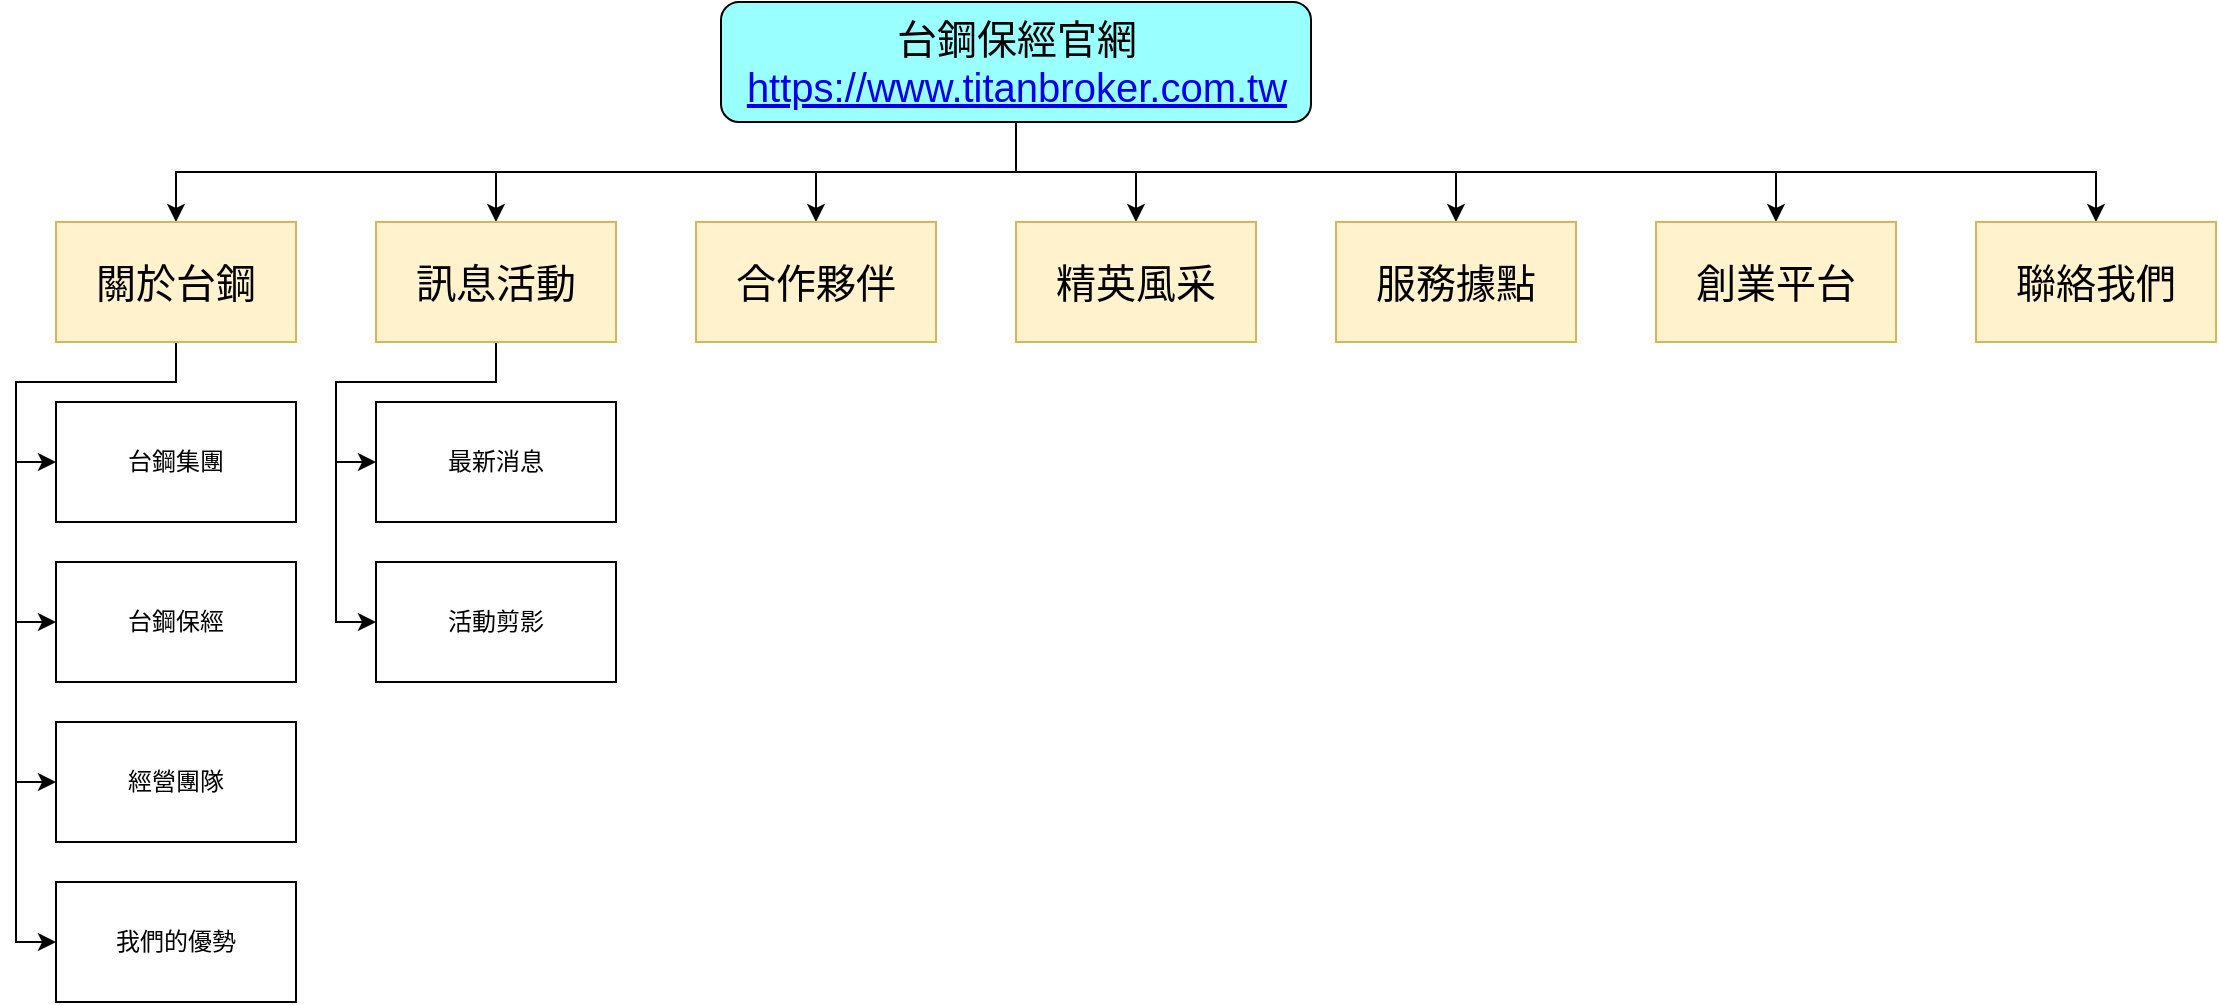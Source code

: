<mxfile version="27.1.4">
  <diagram name="第 1 页" id="C8H-OHthSWqjimW2i6oQ">
    <mxGraphModel dx="1426" dy="769" grid="1" gridSize="10" guides="1" tooltips="1" connect="1" arrows="1" fold="1" page="1" pageScale="1" pageWidth="827" pageHeight="1169" math="0" shadow="0">
      <root>
        <mxCell id="0" />
        <mxCell id="1" parent="0" />
        <mxCell id="JXfTcJA5Z0AWwcj5OocR-9" style="edgeStyle=orthogonalEdgeStyle;rounded=0;orthogonalLoop=1;jettySize=auto;html=1;exitX=0.5;exitY=1;exitDx=0;exitDy=0;entryX=0.5;entryY=0;entryDx=0;entryDy=0;fontSize=20;" edge="1" parent="1" source="JXfTcJA5Z0AWwcj5OocR-1" target="JXfTcJA5Z0AWwcj5OocR-2">
          <mxGeometry relative="1" as="geometry" />
        </mxCell>
        <mxCell id="JXfTcJA5Z0AWwcj5OocR-10" style="edgeStyle=orthogonalEdgeStyle;rounded=0;orthogonalLoop=1;jettySize=auto;html=1;exitX=0.5;exitY=1;exitDx=0;exitDy=0;entryX=0.5;entryY=0;entryDx=0;entryDy=0;fontSize=20;" edge="1" parent="1" source="JXfTcJA5Z0AWwcj5OocR-1" target="JXfTcJA5Z0AWwcj5OocR-3">
          <mxGeometry relative="1" as="geometry" />
        </mxCell>
        <mxCell id="JXfTcJA5Z0AWwcj5OocR-11" style="edgeStyle=orthogonalEdgeStyle;rounded=0;orthogonalLoop=1;jettySize=auto;html=1;exitX=0.5;exitY=1;exitDx=0;exitDy=0;fontSize=20;" edge="1" parent="1" source="JXfTcJA5Z0AWwcj5OocR-1" target="JXfTcJA5Z0AWwcj5OocR-4">
          <mxGeometry relative="1" as="geometry" />
        </mxCell>
        <mxCell id="JXfTcJA5Z0AWwcj5OocR-12" style="edgeStyle=orthogonalEdgeStyle;rounded=0;orthogonalLoop=1;jettySize=auto;html=1;exitX=0.5;exitY=1;exitDx=0;exitDy=0;fontSize=20;" edge="1" parent="1" source="JXfTcJA5Z0AWwcj5OocR-1" target="JXfTcJA5Z0AWwcj5OocR-8">
          <mxGeometry relative="1" as="geometry" />
        </mxCell>
        <mxCell id="JXfTcJA5Z0AWwcj5OocR-13" style="edgeStyle=orthogonalEdgeStyle;rounded=0;orthogonalLoop=1;jettySize=auto;html=1;exitX=0.5;exitY=1;exitDx=0;exitDy=0;entryX=0.5;entryY=0;entryDx=0;entryDy=0;fontSize=20;" edge="1" parent="1" source="JXfTcJA5Z0AWwcj5OocR-1" target="JXfTcJA5Z0AWwcj5OocR-7">
          <mxGeometry relative="1" as="geometry" />
        </mxCell>
        <mxCell id="JXfTcJA5Z0AWwcj5OocR-14" style="edgeStyle=orthogonalEdgeStyle;rounded=0;orthogonalLoop=1;jettySize=auto;html=1;exitX=0.5;exitY=1;exitDx=0;exitDy=0;fontSize=20;" edge="1" parent="1" source="JXfTcJA5Z0AWwcj5OocR-1" target="JXfTcJA5Z0AWwcj5OocR-6">
          <mxGeometry relative="1" as="geometry" />
        </mxCell>
        <mxCell id="JXfTcJA5Z0AWwcj5OocR-15" style="edgeStyle=orthogonalEdgeStyle;rounded=0;orthogonalLoop=1;jettySize=auto;html=1;exitX=0.5;exitY=1;exitDx=0;exitDy=0;fontSize=17;" edge="1" parent="1" source="JXfTcJA5Z0AWwcj5OocR-1" target="JXfTcJA5Z0AWwcj5OocR-5">
          <mxGeometry relative="1" as="geometry" />
        </mxCell>
        <mxCell id="JXfTcJA5Z0AWwcj5OocR-1" value="&lt;div&gt;台鋼保經官網&lt;a href=&quot;https://www.titanbroker.com.tw/&quot;&gt;https://www.titanbroker.com.tw&lt;/a&gt;&lt;br&gt;&lt;/div&gt;" style="rounded=1;whiteSpace=wrap;html=1;fillColor=#99FFFF;fontSize=20;" vertex="1" parent="1">
          <mxGeometry x="372.5" y="30" width="295" height="60" as="geometry" />
        </mxCell>
        <mxCell id="JXfTcJA5Z0AWwcj5OocR-22" style="edgeStyle=orthogonalEdgeStyle;rounded=0;orthogonalLoop=1;jettySize=auto;html=1;exitX=0.5;exitY=1;exitDx=0;exitDy=0;entryX=0;entryY=0.5;entryDx=0;entryDy=0;" edge="1" parent="1" source="JXfTcJA5Z0AWwcj5OocR-2" target="JXfTcJA5Z0AWwcj5OocR-16">
          <mxGeometry relative="1" as="geometry" />
        </mxCell>
        <mxCell id="JXfTcJA5Z0AWwcj5OocR-23" style="edgeStyle=orthogonalEdgeStyle;rounded=0;orthogonalLoop=1;jettySize=auto;html=1;exitX=0.5;exitY=1;exitDx=0;exitDy=0;entryX=0;entryY=0.5;entryDx=0;entryDy=0;" edge="1" parent="1" source="JXfTcJA5Z0AWwcj5OocR-2" target="JXfTcJA5Z0AWwcj5OocR-17">
          <mxGeometry relative="1" as="geometry">
            <Array as="points">
              <mxPoint x="100" y="220" />
              <mxPoint x="20" y="220" />
              <mxPoint x="20" y="340" />
            </Array>
          </mxGeometry>
        </mxCell>
        <mxCell id="JXfTcJA5Z0AWwcj5OocR-24" style="edgeStyle=orthogonalEdgeStyle;rounded=0;orthogonalLoop=1;jettySize=auto;html=1;exitX=0.5;exitY=1;exitDx=0;exitDy=0;entryX=0;entryY=0.5;entryDx=0;entryDy=0;" edge="1" parent="1" source="JXfTcJA5Z0AWwcj5OocR-2" target="JXfTcJA5Z0AWwcj5OocR-18">
          <mxGeometry relative="1" as="geometry">
            <Array as="points">
              <mxPoint x="100" y="220" />
              <mxPoint x="20" y="220" />
              <mxPoint x="20" y="420" />
            </Array>
          </mxGeometry>
        </mxCell>
        <mxCell id="JXfTcJA5Z0AWwcj5OocR-25" style="edgeStyle=orthogonalEdgeStyle;rounded=0;orthogonalLoop=1;jettySize=auto;html=1;exitX=0.5;exitY=1;exitDx=0;exitDy=0;entryX=0;entryY=0.5;entryDx=0;entryDy=0;" edge="1" parent="1" source="JXfTcJA5Z0AWwcj5OocR-2" target="JXfTcJA5Z0AWwcj5OocR-19">
          <mxGeometry relative="1" as="geometry">
            <Array as="points">
              <mxPoint x="100" y="220" />
              <mxPoint x="20" y="220" />
              <mxPoint x="20" y="500" />
            </Array>
          </mxGeometry>
        </mxCell>
        <mxCell id="JXfTcJA5Z0AWwcj5OocR-2" value="關於台鋼" style="rounded=0;whiteSpace=wrap;html=1;fillColor=#fff2cc;strokeColor=#d6b656;fontSize=20;" vertex="1" parent="1">
          <mxGeometry x="40" y="140" width="120" height="60" as="geometry" />
        </mxCell>
        <mxCell id="JXfTcJA5Z0AWwcj5OocR-27" style="edgeStyle=orthogonalEdgeStyle;rounded=0;orthogonalLoop=1;jettySize=auto;html=1;exitX=0.5;exitY=1;exitDx=0;exitDy=0;entryX=0;entryY=0.5;entryDx=0;entryDy=0;" edge="1" parent="1" source="JXfTcJA5Z0AWwcj5OocR-3" target="JXfTcJA5Z0AWwcj5OocR-20">
          <mxGeometry relative="1" as="geometry" />
        </mxCell>
        <mxCell id="JXfTcJA5Z0AWwcj5OocR-28" style="edgeStyle=orthogonalEdgeStyle;rounded=0;orthogonalLoop=1;jettySize=auto;html=1;exitX=0.5;exitY=1;exitDx=0;exitDy=0;entryX=0;entryY=0.5;entryDx=0;entryDy=0;" edge="1" parent="1" source="JXfTcJA5Z0AWwcj5OocR-3" target="JXfTcJA5Z0AWwcj5OocR-21">
          <mxGeometry relative="1" as="geometry">
            <Array as="points">
              <mxPoint x="260" y="220" />
              <mxPoint x="180" y="220" />
              <mxPoint x="180" y="340" />
            </Array>
          </mxGeometry>
        </mxCell>
        <mxCell id="JXfTcJA5Z0AWwcj5OocR-3" value="訊息活動" style="rounded=0;whiteSpace=wrap;html=1;fillColor=#fff2cc;strokeColor=#d6b656;fontSize=20;" vertex="1" parent="1">
          <mxGeometry x="200" y="140" width="120" height="60" as="geometry" />
        </mxCell>
        <mxCell id="JXfTcJA5Z0AWwcj5OocR-4" value="合作夥伴" style="rounded=0;whiteSpace=wrap;html=1;fillColor=#fff2cc;strokeColor=#d6b656;fontSize=20;" vertex="1" parent="1">
          <mxGeometry x="360" y="140" width="120" height="60" as="geometry" />
        </mxCell>
        <mxCell id="JXfTcJA5Z0AWwcj5OocR-5" value="聯絡我們" style="rounded=0;whiteSpace=wrap;html=1;fillColor=#fff2cc;strokeColor=#d6b656;fontSize=20;" vertex="1" parent="1">
          <mxGeometry x="1000" y="140" width="120" height="60" as="geometry" />
        </mxCell>
        <mxCell id="JXfTcJA5Z0AWwcj5OocR-6" value="創業平台" style="rounded=0;whiteSpace=wrap;html=1;fillColor=#fff2cc;strokeColor=#d6b656;fontSize=20;" vertex="1" parent="1">
          <mxGeometry x="840" y="140" width="120" height="60" as="geometry" />
        </mxCell>
        <mxCell id="JXfTcJA5Z0AWwcj5OocR-7" value="服務據點" style="rounded=0;whiteSpace=wrap;html=1;fillColor=#fff2cc;strokeColor=#d6b656;fontSize=20;" vertex="1" parent="1">
          <mxGeometry x="680" y="140" width="120" height="60" as="geometry" />
        </mxCell>
        <mxCell id="JXfTcJA5Z0AWwcj5OocR-8" value="精英風采" style="rounded=0;whiteSpace=wrap;html=1;fillColor=#fff2cc;strokeColor=#d6b656;fontSize=20;" vertex="1" parent="1">
          <mxGeometry x="520" y="140" width="120" height="60" as="geometry" />
        </mxCell>
        <mxCell id="JXfTcJA5Z0AWwcj5OocR-16" value="台鋼集團" style="rounded=0;whiteSpace=wrap;html=1;" vertex="1" parent="1">
          <mxGeometry x="40" y="230" width="120" height="60" as="geometry" />
        </mxCell>
        <mxCell id="JXfTcJA5Z0AWwcj5OocR-17" value="台鋼保經" style="rounded=0;whiteSpace=wrap;html=1;" vertex="1" parent="1">
          <mxGeometry x="40" y="310" width="120" height="60" as="geometry" />
        </mxCell>
        <mxCell id="JXfTcJA5Z0AWwcj5OocR-18" value="經營團隊" style="rounded=0;whiteSpace=wrap;html=1;" vertex="1" parent="1">
          <mxGeometry x="40" y="390" width="120" height="60" as="geometry" />
        </mxCell>
        <mxCell id="JXfTcJA5Z0AWwcj5OocR-19" value="我們的優勢" style="rounded=0;whiteSpace=wrap;html=1;" vertex="1" parent="1">
          <mxGeometry x="40" y="470" width="120" height="60" as="geometry" />
        </mxCell>
        <mxCell id="JXfTcJA5Z0AWwcj5OocR-20" value="最新消息" style="rounded=0;whiteSpace=wrap;html=1;" vertex="1" parent="1">
          <mxGeometry x="200" y="230" width="120" height="60" as="geometry" />
        </mxCell>
        <mxCell id="JXfTcJA5Z0AWwcj5OocR-21" value="活動剪影" style="rounded=0;whiteSpace=wrap;html=1;" vertex="1" parent="1">
          <mxGeometry x="200" y="310" width="120" height="60" as="geometry" />
        </mxCell>
      </root>
    </mxGraphModel>
  </diagram>
</mxfile>
